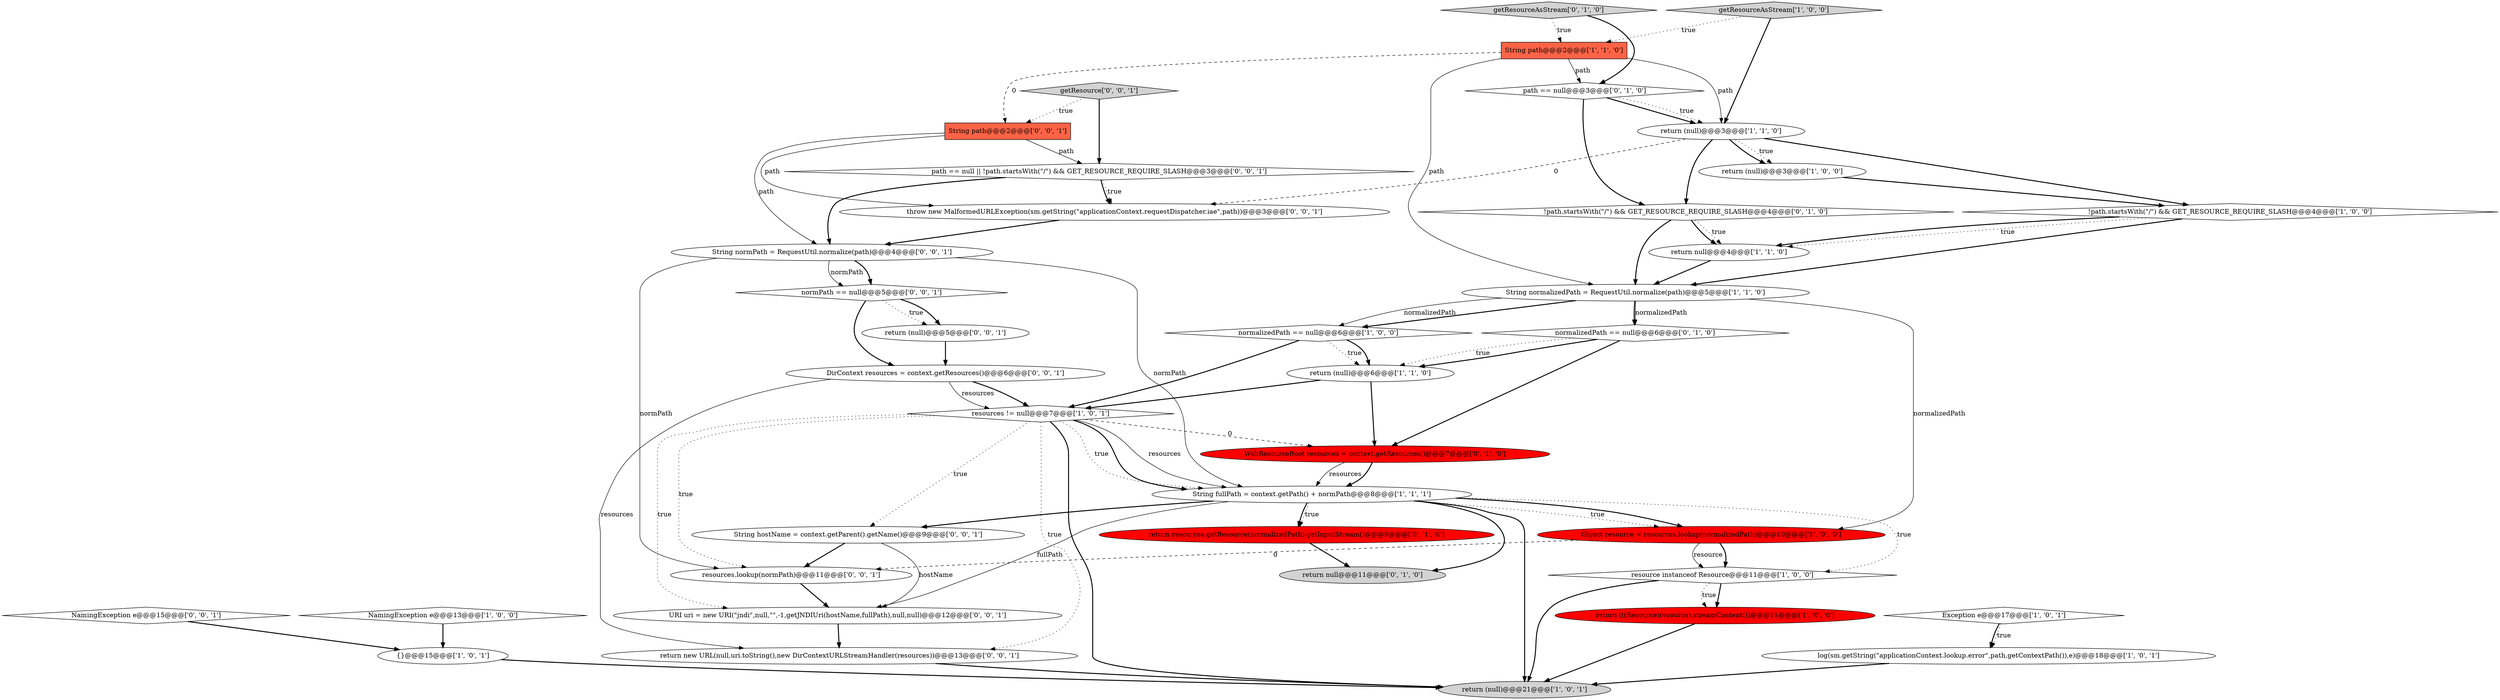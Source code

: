 digraph {
3 [style = filled, label = "{}@@@15@@@['1', '0', '1']", fillcolor = white, shape = ellipse image = "AAA0AAABBB1BBB"];
15 [style = filled, label = "return (null)@@@6@@@['1', '1', '0']", fillcolor = white, shape = ellipse image = "AAA0AAABBB1BBB"];
17 [style = filled, label = "String normalizedPath = RequestUtil.normalize(path)@@@5@@@['1', '1', '0']", fillcolor = white, shape = ellipse image = "AAA0AAABBB1BBB"];
21 [style = filled, label = "normalizedPath == null@@@6@@@['0', '1', '0']", fillcolor = white, shape = diamond image = "AAA0AAABBB2BBB"];
4 [style = filled, label = "!path.startsWith(\"/\") && GET_RESOURCE_REQUIRE_SLASH@@@4@@@['1', '0', '0']", fillcolor = white, shape = diamond image = "AAA0AAABBB1BBB"];
33 [style = filled, label = "normPath == null@@@5@@@['0', '0', '1']", fillcolor = white, shape = diamond image = "AAA0AAABBB3BBB"];
13 [style = filled, label = "Exception e@@@17@@@['1', '0', '1']", fillcolor = white, shape = diamond image = "AAA0AAABBB1BBB"];
9 [style = filled, label = "resources != null@@@7@@@['1', '0', '1']", fillcolor = white, shape = diamond image = "AAA0AAABBB1BBB"];
16 [style = filled, label = "return (null)@@@3@@@['1', '1', '0']", fillcolor = white, shape = ellipse image = "AAA0AAABBB1BBB"];
28 [style = filled, label = "resources.lookup(normPath)@@@11@@@['0', '0', '1']", fillcolor = white, shape = ellipse image = "AAA0AAABBB3BBB"];
20 [style = filled, label = "!path.startsWith(\"/\") && GET_RESOURCE_REQUIRE_SLASH@@@4@@@['0', '1', '0']", fillcolor = white, shape = diamond image = "AAA0AAABBB2BBB"];
27 [style = filled, label = "String hostName = context.getParent().getName()@@@9@@@['0', '0', '1']", fillcolor = white, shape = ellipse image = "AAA0AAABBB3BBB"];
29 [style = filled, label = "getResource['0', '0', '1']", fillcolor = lightgray, shape = diamond image = "AAA0AAABBB3BBB"];
5 [style = filled, label = "String fullPath = context.getPath() + normPath@@@8@@@['1', '1', '1']", fillcolor = white, shape = ellipse image = "AAA0AAABBB1BBB"];
30 [style = filled, label = "path == null || !path.startsWith(\"/\") && GET_RESOURCE_REQUIRE_SLASH@@@3@@@['0', '0', '1']", fillcolor = white, shape = diamond image = "AAA0AAABBB3BBB"];
24 [style = filled, label = "return null@@@11@@@['0', '1', '0']", fillcolor = lightgray, shape = ellipse image = "AAA0AAABBB2BBB"];
23 [style = filled, label = "WebResourceRoot resources = context.getResources()@@@7@@@['0', '1', '0']", fillcolor = red, shape = ellipse image = "AAA1AAABBB2BBB"];
25 [style = filled, label = "getResourceAsStream['0', '1', '0']", fillcolor = lightgray, shape = diamond image = "AAA0AAABBB2BBB"];
6 [style = filled, label = "Object resource = resources.lookup(normalizedPath)@@@10@@@['1', '0', '0']", fillcolor = red, shape = ellipse image = "AAA1AAABBB1BBB"];
32 [style = filled, label = "URI uri = new URI(\"jndi\",null,\"\",-1,getJNDIUri(hostName,fullPath),null,null)@@@12@@@['0', '0', '1']", fillcolor = white, shape = ellipse image = "AAA0AAABBB3BBB"];
34 [style = filled, label = "NamingException e@@@15@@@['0', '0', '1']", fillcolor = white, shape = diamond image = "AAA0AAABBB3BBB"];
7 [style = filled, label = "String path@@@2@@@['1', '1', '0']", fillcolor = tomato, shape = box image = "AAA0AAABBB1BBB"];
10 [style = filled, label = "return (null)@@@21@@@['1', '0', '1']", fillcolor = lightgray, shape = ellipse image = "AAA0AAABBB1BBB"];
11 [style = filled, label = "resource instanceof Resource@@@11@@@['1', '0', '0']", fillcolor = white, shape = diamond image = "AAA0AAABBB1BBB"];
18 [style = filled, label = "return (((Resource)resource).streamContent())@@@11@@@['1', '0', '0']", fillcolor = red, shape = ellipse image = "AAA1AAABBB1BBB"];
2 [style = filled, label = "NamingException e@@@13@@@['1', '0', '0']", fillcolor = white, shape = diamond image = "AAA0AAABBB1BBB"];
37 [style = filled, label = "return new URL(null,uri.toString(),new DirContextURLStreamHandler(resources))@@@13@@@['0', '0', '1']", fillcolor = white, shape = ellipse image = "AAA0AAABBB3BBB"];
36 [style = filled, label = "String normPath = RequestUtil.normalize(path)@@@4@@@['0', '0', '1']", fillcolor = white, shape = ellipse image = "AAA0AAABBB3BBB"];
1 [style = filled, label = "normalizedPath == null@@@6@@@['1', '0', '0']", fillcolor = white, shape = diamond image = "AAA0AAABBB1BBB"];
8 [style = filled, label = "return null@@@4@@@['1', '1', '0']", fillcolor = white, shape = ellipse image = "AAA0AAABBB1BBB"];
31 [style = filled, label = "throw new MalformedURLException(sm.getString(\"applicationContext.requestDispatcher.iae\",path))@@@3@@@['0', '0', '1']", fillcolor = white, shape = ellipse image = "AAA0AAABBB3BBB"];
12 [style = filled, label = "log(sm.getString(\"applicationContext.lookup.error\",path,getContextPath()),e)@@@18@@@['1', '0', '1']", fillcolor = white, shape = ellipse image = "AAA0AAABBB1BBB"];
22 [style = filled, label = "return resources.getResource(normalizedPath).getInputStream()@@@9@@@['0', '1', '0']", fillcolor = red, shape = ellipse image = "AAA1AAABBB2BBB"];
35 [style = filled, label = "return (null)@@@5@@@['0', '0', '1']", fillcolor = white, shape = ellipse image = "AAA0AAABBB3BBB"];
38 [style = filled, label = "String path@@@2@@@['0', '0', '1']", fillcolor = tomato, shape = box image = "AAA0AAABBB3BBB"];
19 [style = filled, label = "path == null@@@3@@@['0', '1', '0']", fillcolor = white, shape = diamond image = "AAA0AAABBB2BBB"];
14 [style = filled, label = "return (null)@@@3@@@['1', '0', '0']", fillcolor = white, shape = ellipse image = "AAA0AAABBB1BBB"];
26 [style = filled, label = "DirContext resources = context.getResources()@@@6@@@['0', '0', '1']", fillcolor = white, shape = ellipse image = "AAA0AAABBB3BBB"];
0 [style = filled, label = "getResourceAsStream['1', '0', '0']", fillcolor = lightgray, shape = diamond image = "AAA0AAABBB1BBB"];
32->37 [style = bold, label=""];
16->31 [style = dashed, label="0"];
21->15 [style = dotted, label="true"];
29->30 [style = bold, label=""];
21->15 [style = bold, label=""];
27->28 [style = bold, label=""];
26->9 [style = bold, label=""];
9->37 [style = dotted, label="true"];
30->36 [style = bold, label=""];
9->10 [style = bold, label=""];
36->33 [style = bold, label=""];
17->6 [style = solid, label="normalizedPath"];
36->28 [style = solid, label="normPath"];
5->11 [style = dotted, label="true"];
12->10 [style = bold, label=""];
33->35 [style = dotted, label="true"];
38->36 [style = solid, label="path"];
5->22 [style = dotted, label="true"];
36->5 [style = solid, label="normPath"];
6->11 [style = bold, label=""];
25->19 [style = bold, label=""];
7->16 [style = solid, label="path"];
6->11 [style = solid, label="resource"];
9->5 [style = bold, label=""];
16->14 [style = bold, label=""];
4->8 [style = bold, label=""];
17->21 [style = bold, label=""];
9->32 [style = dotted, label="true"];
9->28 [style = dotted, label="true"];
0->7 [style = dotted, label="true"];
5->10 [style = bold, label=""];
7->19 [style = solid, label="path"];
23->5 [style = solid, label="resources"];
19->20 [style = bold, label=""];
27->32 [style = solid, label="hostName"];
5->6 [style = dotted, label="true"];
36->33 [style = solid, label="normPath"];
9->23 [style = dashed, label="0"];
11->18 [style = bold, label=""];
8->17 [style = bold, label=""];
3->10 [style = bold, label=""];
20->8 [style = bold, label=""];
13->12 [style = bold, label=""];
5->6 [style = bold, label=""];
15->9 [style = bold, label=""];
1->15 [style = dotted, label="true"];
7->38 [style = dashed, label="0"];
16->14 [style = dotted, label="true"];
16->20 [style = bold, label=""];
5->22 [style = bold, label=""];
14->4 [style = bold, label=""];
21->23 [style = bold, label=""];
0->16 [style = bold, label=""];
4->17 [style = bold, label=""];
17->1 [style = bold, label=""];
23->5 [style = bold, label=""];
37->10 [style = bold, label=""];
38->30 [style = solid, label="path"];
2->3 [style = bold, label=""];
31->36 [style = bold, label=""];
26->37 [style = solid, label="resources"];
17->1 [style = solid, label="normalizedPath"];
25->7 [style = dotted, label="true"];
1->9 [style = bold, label=""];
33->26 [style = bold, label=""];
19->16 [style = bold, label=""];
28->32 [style = bold, label=""];
6->28 [style = dashed, label="0"];
18->10 [style = bold, label=""];
38->31 [style = solid, label="path"];
11->10 [style = bold, label=""];
30->31 [style = bold, label=""];
5->24 [style = bold, label=""];
7->17 [style = solid, label="path"];
16->4 [style = bold, label=""];
26->9 [style = solid, label="resources"];
35->26 [style = bold, label=""];
30->31 [style = dotted, label="true"];
9->5 [style = solid, label="resources"];
9->5 [style = dotted, label="true"];
15->23 [style = bold, label=""];
33->35 [style = bold, label=""];
20->17 [style = bold, label=""];
13->12 [style = dotted, label="true"];
20->8 [style = dotted, label="true"];
1->15 [style = bold, label=""];
4->8 [style = dotted, label="true"];
29->38 [style = dotted, label="true"];
11->18 [style = dotted, label="true"];
9->27 [style = dotted, label="true"];
5->32 [style = solid, label="fullPath"];
34->3 [style = bold, label=""];
19->16 [style = dotted, label="true"];
17->21 [style = solid, label="normalizedPath"];
5->27 [style = bold, label=""];
22->24 [style = bold, label=""];
}

